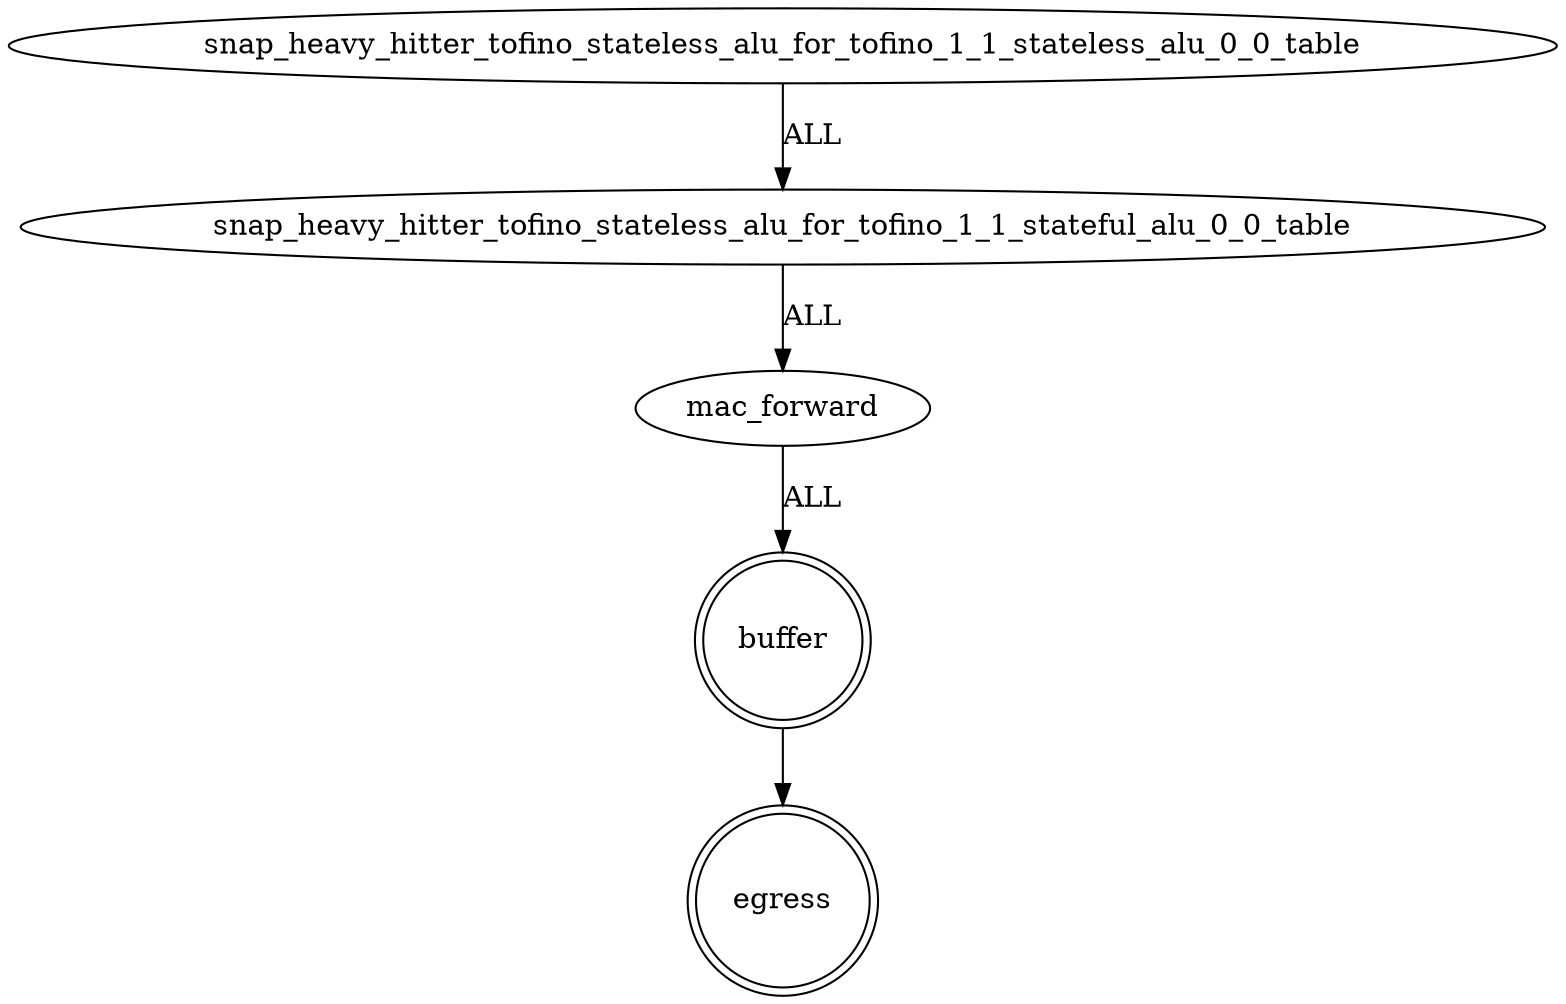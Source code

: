 digraph g {
   buffer [shape=doublecircle];
   egress [shape=doublecircle];
   snap_heavy_hitter_tofino_stateless_alu_for_tofino_1_1_stateless_alu_0_0_table [shape=ellipse];
   snap_heavy_hitter_tofino_stateless_alu_for_tofino_1_1_stateless_alu_0_0_table -> snap_heavy_hitter_tofino_stateless_alu_for_tofino_1_1_stateful_alu_0_0_table [arrowhead=normal label="ALL"];
   snap_heavy_hitter_tofino_stateless_alu_for_tofino_1_1_stateful_alu_0_0_table [shape=ellipse];
   snap_heavy_hitter_tofino_stateless_alu_for_tofino_1_1_stateful_alu_0_0_table -> mac_forward [arrowhead=normal label="ALL"];
   mac_forward [shape=ellipse];
   mac_forward -> buffer [arrowhead=normal label="ALL"];
   buffer -> egress [arrowhead=normal]
}
